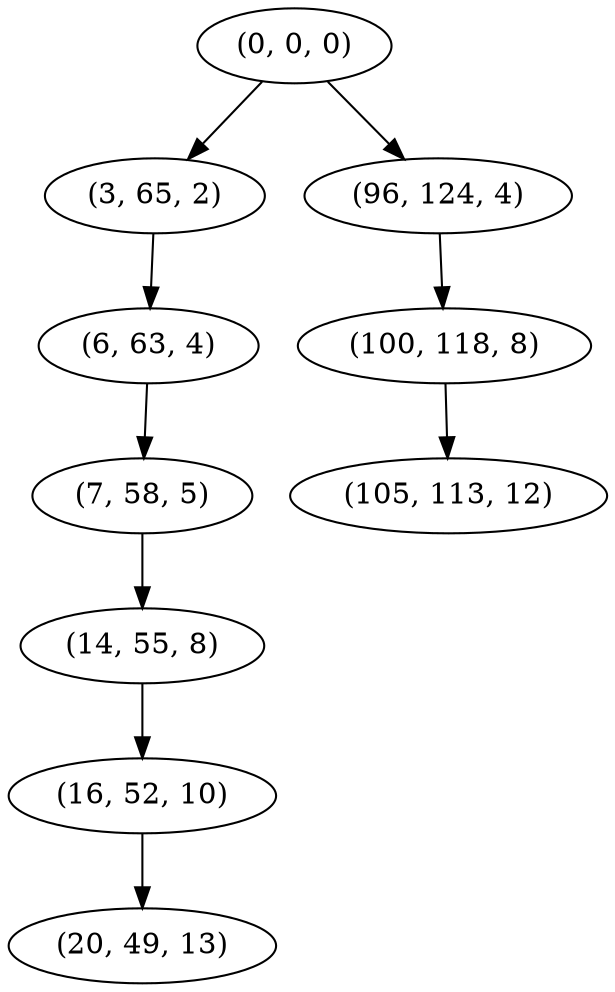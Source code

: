 digraph tree {
    "(0, 0, 0)";
    "(3, 65, 2)";
    "(6, 63, 4)";
    "(7, 58, 5)";
    "(14, 55, 8)";
    "(16, 52, 10)";
    "(20, 49, 13)";
    "(96, 124, 4)";
    "(100, 118, 8)";
    "(105, 113, 12)";
    "(0, 0, 0)" -> "(3, 65, 2)";
    "(0, 0, 0)" -> "(96, 124, 4)";
    "(3, 65, 2)" -> "(6, 63, 4)";
    "(6, 63, 4)" -> "(7, 58, 5)";
    "(7, 58, 5)" -> "(14, 55, 8)";
    "(14, 55, 8)" -> "(16, 52, 10)";
    "(16, 52, 10)" -> "(20, 49, 13)";
    "(96, 124, 4)" -> "(100, 118, 8)";
    "(100, 118, 8)" -> "(105, 113, 12)";
}
